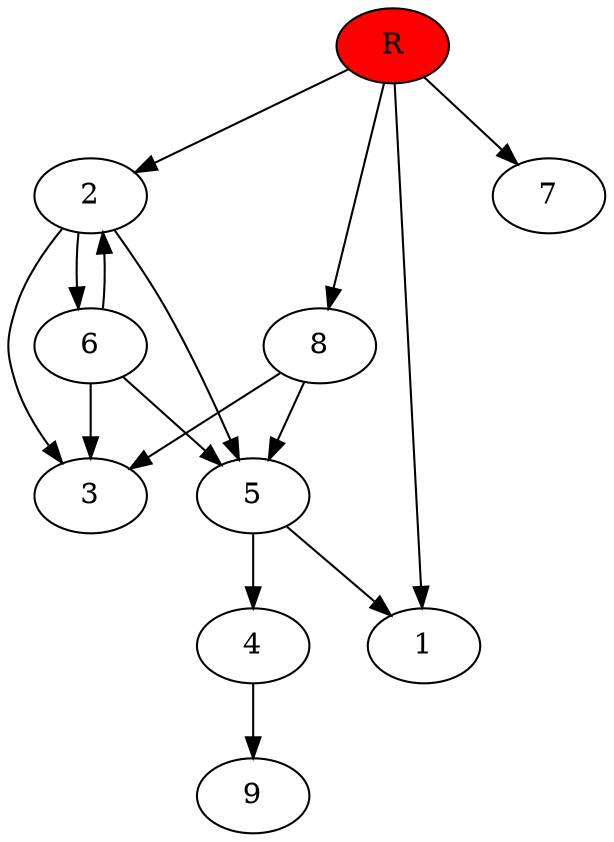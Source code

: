 digraph prb37763 {
	1
	2
	3
	4
	5
	6
	7
	8
	R [fillcolor="#ff0000" style=filled]
	2 -> 3
	2 -> 5
	2 -> 6
	4 -> 9
	5 -> 1
	5 -> 4
	6 -> 2
	6 -> 3
	6 -> 5
	8 -> 3
	8 -> 5
	R -> 1
	R -> 2
	R -> 7
	R -> 8
}
